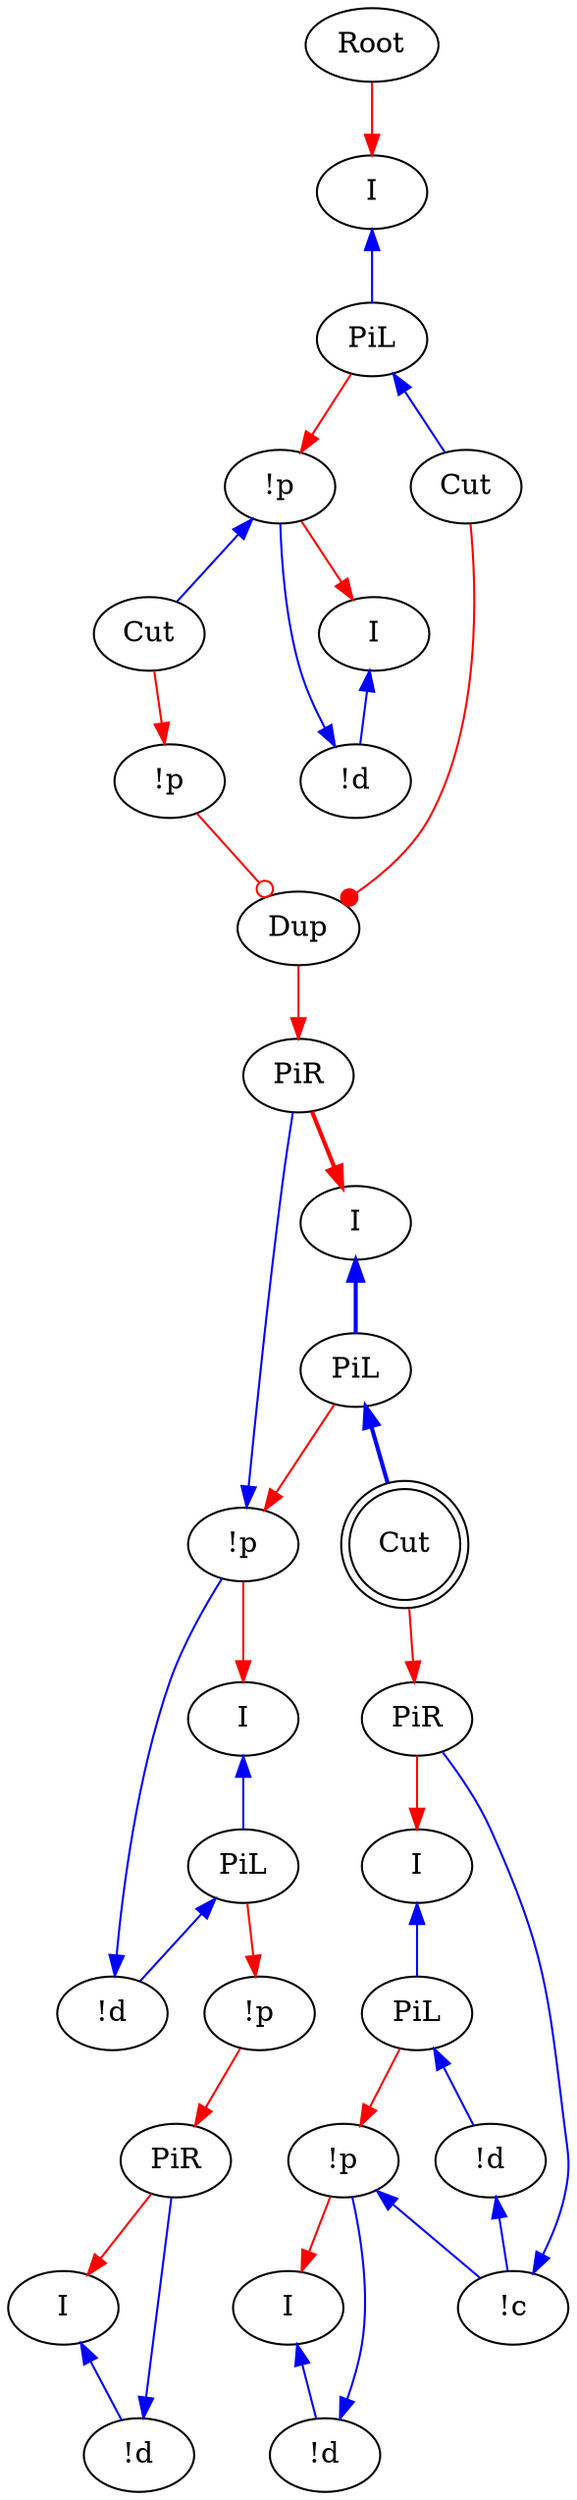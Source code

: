 digraph {
"Root0" [label="Root"]
"PiL0" [label="PiL"]
"!p0" [label="!p"]
"I0" [label="I"]
"!d0" [label="!d"]
"I1" [label="I"]
"PiL1" [label="PiL"]
"Cut0" [label="Cut",shape=doublecircle]
"PiR0" [label="PiR"]
"I2" [label="I"]
"PiL2" [label="PiL"]
"!d1" [label="!d"]
"!c0" [label="!c"]
"!p1" [label="!p"]
"I3" [label="I"]
"!d2" [label="!d"]
"!p2" [label="!p"]
"I4" [label="I"]
"PiL3" [label="PiL"]
"!d3" [label="!d"]
"!p3" [label="!p"]
"I5" [label="I"]
"!d4" [label="!d"]
"I6" [label="I"]
"Dup0_0" [label="Dup"]
"!p4" [label="!p"]
"Cut1" [label="Cut"]
"Cut2" [label="Cut"]
"PiR1" [label="PiR"]
"PiR2" [label="PiR"]
"Cut1" -> "!p4"[color=red,tooltip="e1"]
"Cut2" -> "Dup0_0"[color=red,tooltip="e2",arrowhead=dot]
"!p4" -> "Dup0_0"[color=red,tooltip="e3",arrowhead=odot]
"!p2" -> "PiR1"[color=blue,tooltip="h",dir=back]
"!d3" -> "!p2"[color=blue,tooltip="hj",dir=back]
"I1" -> "PiL1"[color=blue,tooltip="hl",penwidth=2,dir=back]
"PiL1" -> "Cut0"[color=blue,tooltip="hl1",penwidth=2,dir=back]
"Cut0" -> "PiR0"[color=red,tooltip="hl1r"]
"I4" -> "PiL3"[color=blue,tooltip="hl2",dir=back]
"PiL3" -> "!d3"[color=blue,tooltip="hl21",dir=back]
"!p3" -> "PiR2"[color=red,tooltip="hl2i"]
"PiL3" -> "!p3"[color=red,tooltip="hl2p"]
"!p2" -> "I4"[color=red,tooltip="hli"]
"PiL1" -> "!p2"[color=red,tooltip="hlp"]
"PiR1" -> "I1"[color=red,tooltip="hr",penwidth=2]
"!d4" -> "PiR2"[color=blue,tooltip="i",dir=back]
"I5" -> "!d4"[color=blue,tooltip="il",dir=back]
"PiR2" -> "I5"[color=red,tooltip="ir"]
"Dup0_0" -> "PiR1"[color=red,tooltip="reti"]
"Root0" -> "I6"[color=red,tooltip="rettop"]
"!p0" -> "Cut1"[color=blue,tooltip="x2",dir=back]
"!d0" -> "!p0"[color=blue,tooltip="xj",dir=back]
"I6" -> "PiL0"[color=blue,tooltip="xl",dir=back]
"PiL0" -> "Cut2"[color=blue,tooltip="xl1",dir=back]
"I0" -> "!d0"[color=blue,tooltip="xl2",dir=back]
"!p0" -> "I0"[color=red,tooltip="xli"]
"PiL0" -> "!p0"[color=red,tooltip="xlp"]
"!c0" -> "PiR0"[color=blue,tooltip="y",dir=back]
"!d1" -> "!c0"[color=blue,tooltip="y1",dir=back]
"!p1" -> "!c0"[color=blue,tooltip="y2",dir=back]
"!d2" -> "!p1"[color=blue,tooltip="yj",dir=back]
"I2" -> "PiL2"[color=blue,tooltip="yl",dir=back]
"PiL2" -> "!d1"[color=blue,tooltip="yl1",dir=back]
"I3" -> "!d2"[color=blue,tooltip="yl2",dir=back]
"!p1" -> "I3"[color=red,tooltip="yli"]
"PiL2" -> "!p1"[color=red,tooltip="ylp"]
"PiR0" -> "I2"[color=red,tooltip="yr"]
}
